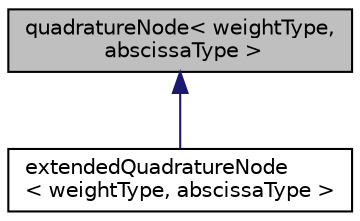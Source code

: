 digraph "quadratureNode&lt; weightType, abscissaType &gt;"
{
  bgcolor="transparent";
  edge [fontname="Helvetica",fontsize="10",labelfontname="Helvetica",labelfontsize="10"];
  node [fontname="Helvetica",fontsize="10",shape=record];
  Node1 [label="quadratureNode\< weightType,\l abscissaType \>",height=0.2,width=0.4,color="black", fillcolor="grey75", style="filled" fontcolor="black"];
  Node1 -> Node2 [dir="back",color="midnightblue",fontsize="10",style="solid",fontname="Helvetica"];
  Node2 [label="extendedQuadratureNode\l\< weightType, abscissaType \>",height=0.2,width=0.4,color="black",URL="$d7/d7a/a00016.html",tooltip="Extended version of the quadrature node, which stores the list of secondary weights and abscissae ass..."];
}

